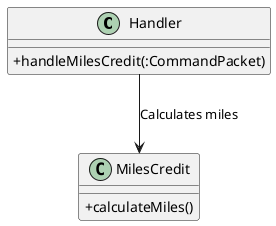 @startuml
skinparam classAttributeIconSize 0
class Handler {
 +handleMilesCredit(:CommandPacket)
}

class MilesCredit {
 +calculateMiles()
}

Handler --> MilesCredit : Calculates miles
@enduml